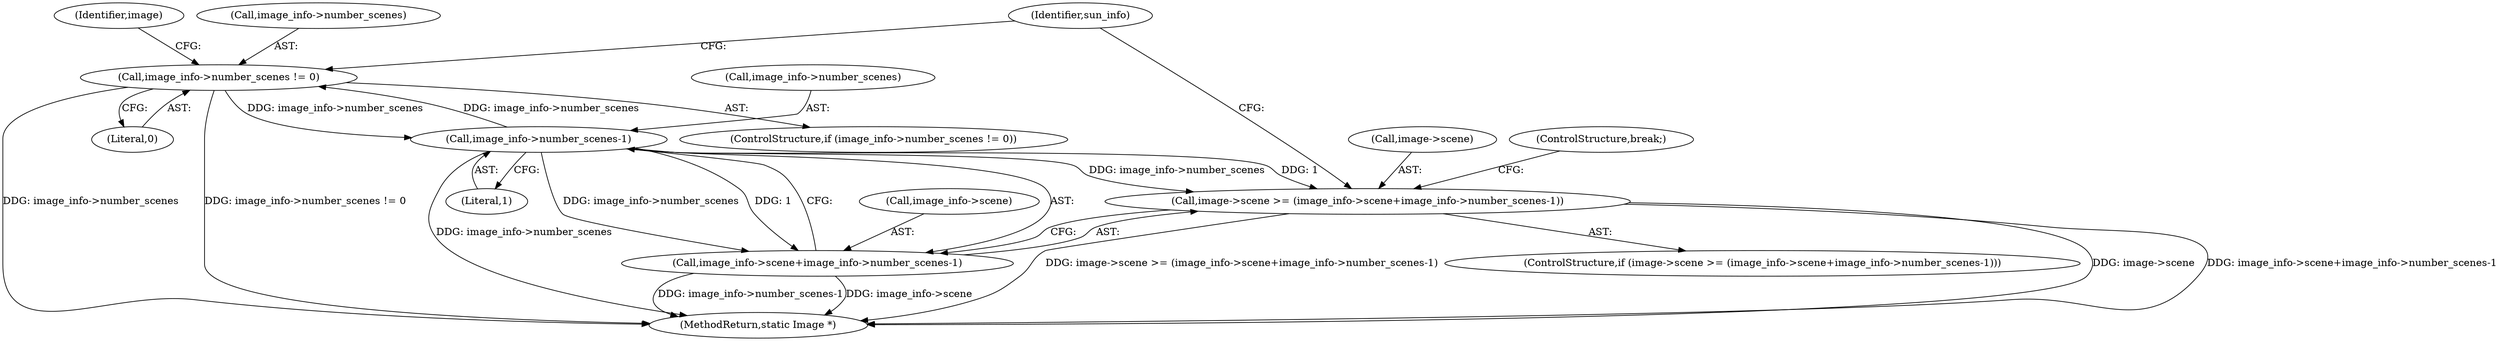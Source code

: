digraph "0_ImageMagick_1aa0c6dab6dcef4d9bc3571866ae1c1ddbec7d8f@pointer" {
"1001614" [label="(Call,image_info->number_scenes != 0)"];
"1001628" [label="(Call,image_info->number_scenes-1)"];
"1001614" [label="(Call,image_info->number_scenes != 0)"];
"1001620" [label="(Call,image->scene >= (image_info->scene+image_info->number_scenes-1))"];
"1001624" [label="(Call,image_info->scene+image_info->number_scenes-1)"];
"1001636" [label="(Identifier,sun_info)"];
"1001613" [label="(ControlStructure,if (image_info->number_scenes != 0))"];
"1001614" [label="(Call,image_info->number_scenes != 0)"];
"1001625" [label="(Call,image_info->scene)"];
"1001618" [label="(Literal,0)"];
"1001629" [label="(Call,image_info->number_scenes)"];
"1001622" [label="(Identifier,image)"];
"1001628" [label="(Call,image_info->number_scenes-1)"];
"1001615" [label="(Call,image_info->number_scenes)"];
"1001621" [label="(Call,image->scene)"];
"1001624" [label="(Call,image_info->scene+image_info->number_scenes-1)"];
"1001632" [label="(Literal,1)"];
"1001620" [label="(Call,image->scene >= (image_info->scene+image_info->number_scenes-1))"];
"1001633" [label="(ControlStructure,break;)"];
"1001697" [label="(MethodReturn,static Image *)"];
"1001619" [label="(ControlStructure,if (image->scene >= (image_info->scene+image_info->number_scenes-1)))"];
"1001614" -> "1001613"  [label="AST: "];
"1001614" -> "1001618"  [label="CFG: "];
"1001615" -> "1001614"  [label="AST: "];
"1001618" -> "1001614"  [label="AST: "];
"1001622" -> "1001614"  [label="CFG: "];
"1001636" -> "1001614"  [label="CFG: "];
"1001614" -> "1001697"  [label="DDG: image_info->number_scenes"];
"1001614" -> "1001697"  [label="DDG: image_info->number_scenes != 0"];
"1001628" -> "1001614"  [label="DDG: image_info->number_scenes"];
"1001614" -> "1001628"  [label="DDG: image_info->number_scenes"];
"1001628" -> "1001624"  [label="AST: "];
"1001628" -> "1001632"  [label="CFG: "];
"1001629" -> "1001628"  [label="AST: "];
"1001632" -> "1001628"  [label="AST: "];
"1001624" -> "1001628"  [label="CFG: "];
"1001628" -> "1001697"  [label="DDG: image_info->number_scenes"];
"1001628" -> "1001620"  [label="DDG: image_info->number_scenes"];
"1001628" -> "1001620"  [label="DDG: 1"];
"1001628" -> "1001624"  [label="DDG: image_info->number_scenes"];
"1001628" -> "1001624"  [label="DDG: 1"];
"1001620" -> "1001619"  [label="AST: "];
"1001620" -> "1001624"  [label="CFG: "];
"1001621" -> "1001620"  [label="AST: "];
"1001624" -> "1001620"  [label="AST: "];
"1001633" -> "1001620"  [label="CFG: "];
"1001636" -> "1001620"  [label="CFG: "];
"1001620" -> "1001697"  [label="DDG: image->scene"];
"1001620" -> "1001697"  [label="DDG: image_info->scene+image_info->number_scenes-1"];
"1001620" -> "1001697"  [label="DDG: image->scene >= (image_info->scene+image_info->number_scenes-1)"];
"1001625" -> "1001624"  [label="AST: "];
"1001624" -> "1001697"  [label="DDG: image_info->number_scenes-1"];
"1001624" -> "1001697"  [label="DDG: image_info->scene"];
}
